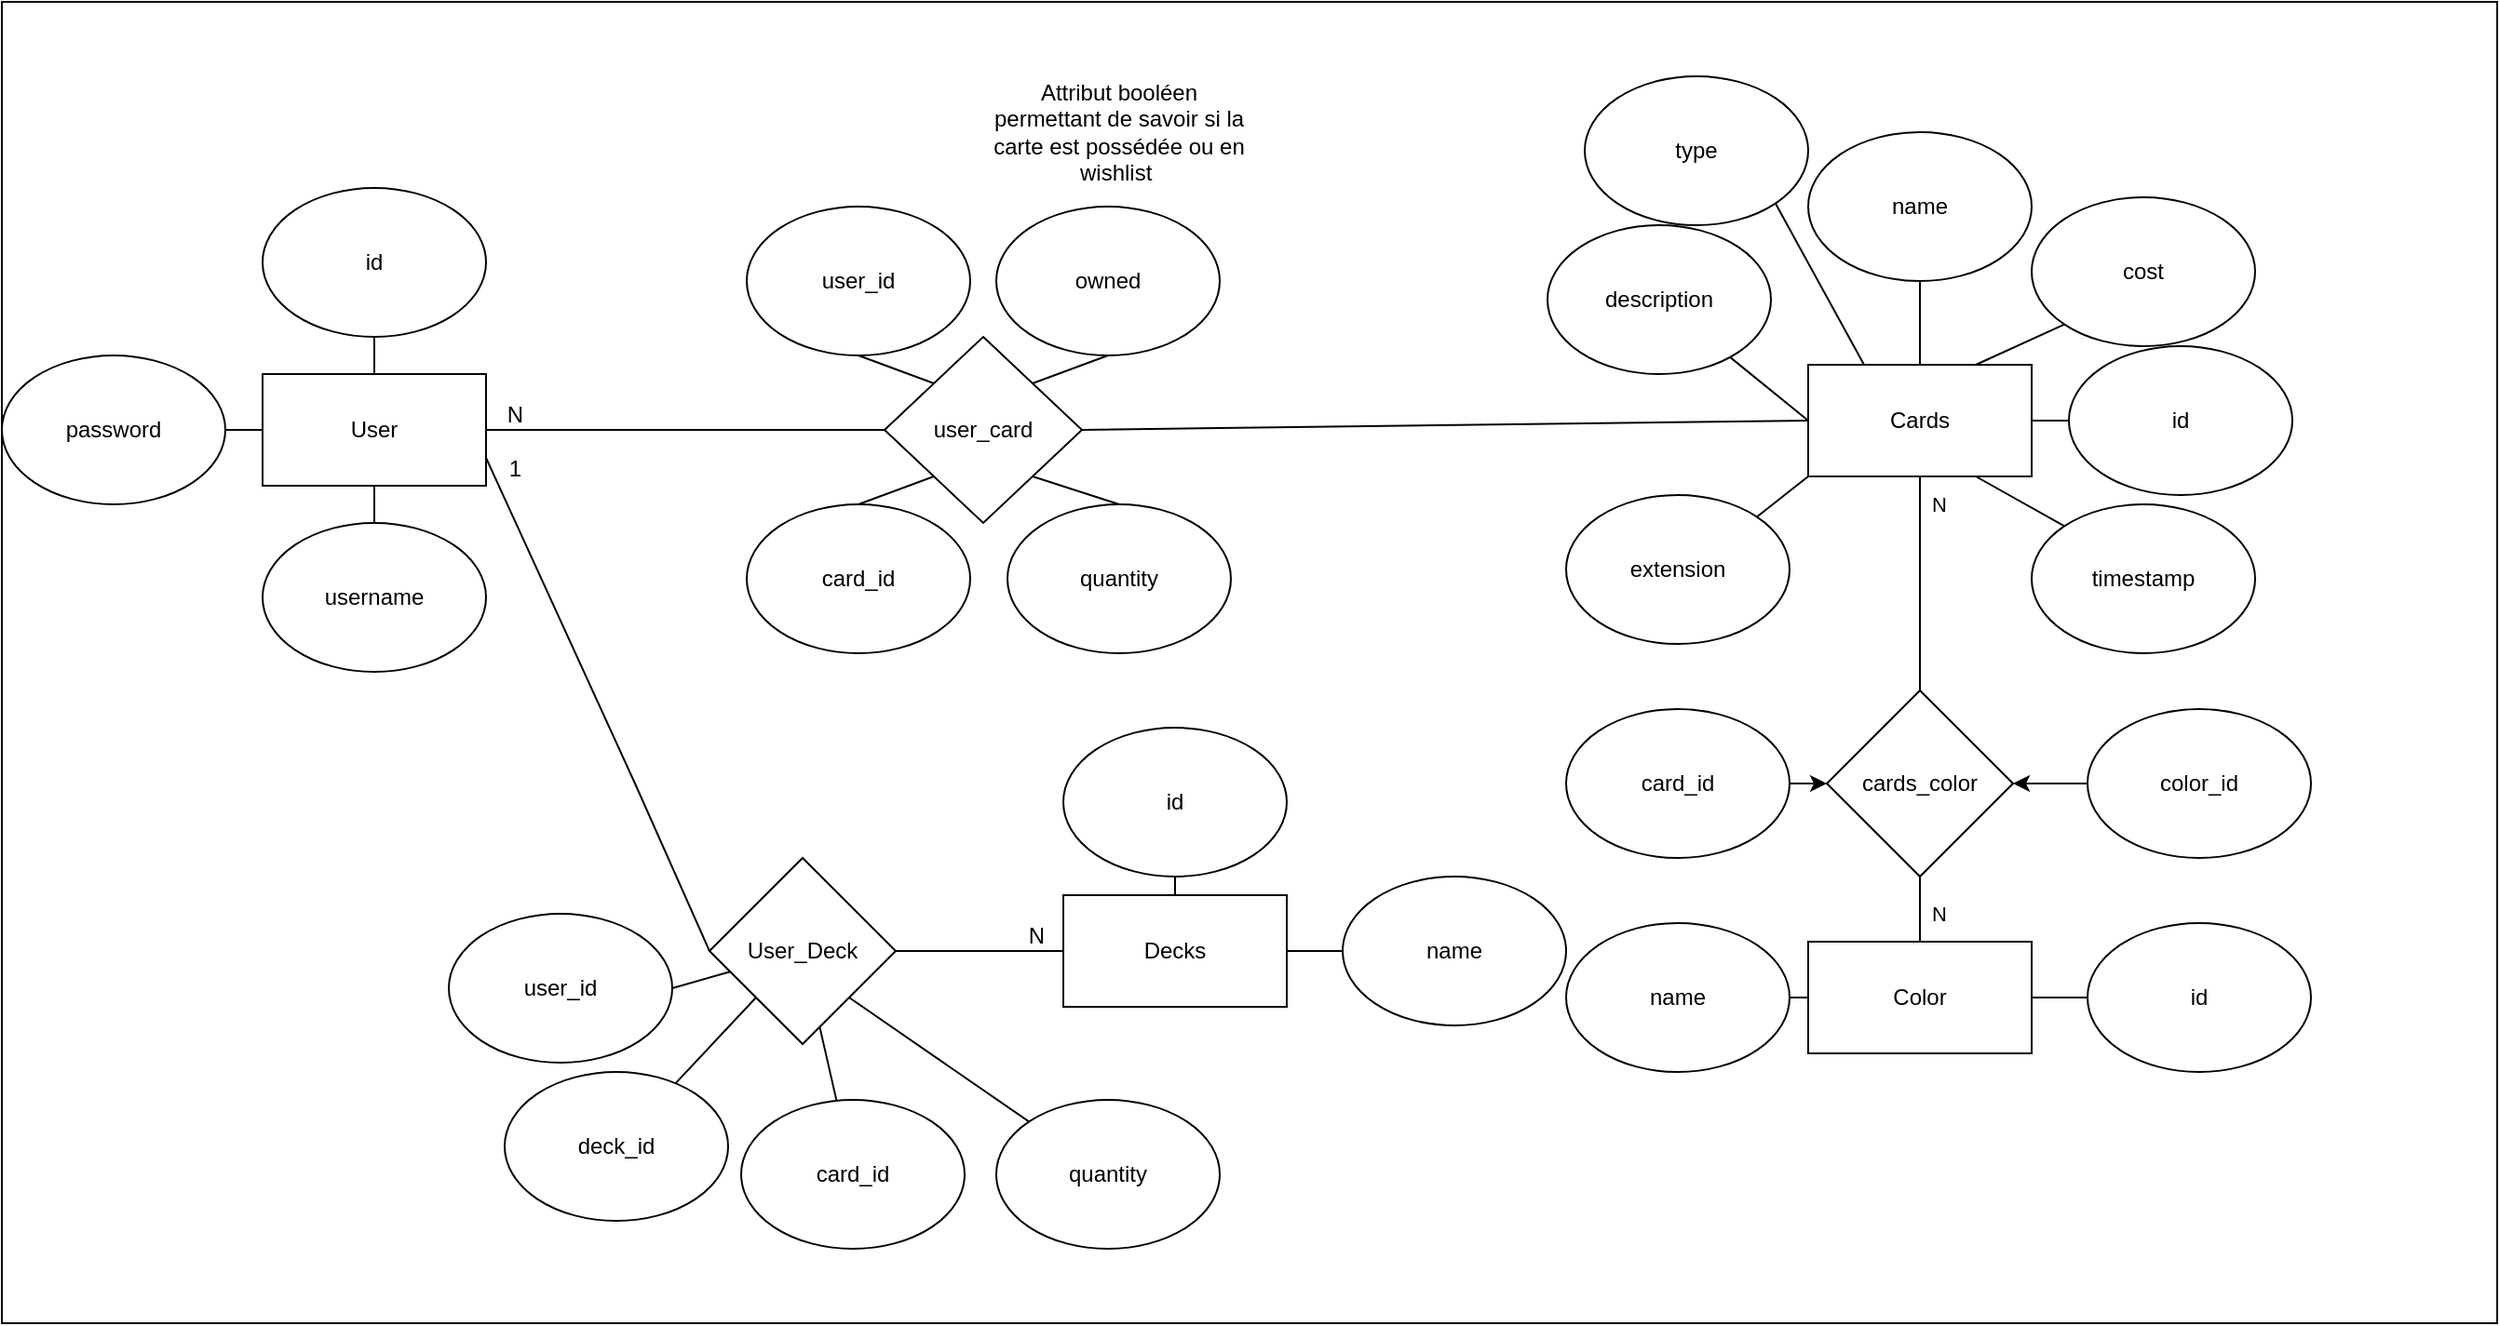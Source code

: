 <mxfile version="20.0.1"><diagram id="HKSUvyz62qTJNnBPRzKF" name="Page-1"><mxGraphModel dx="2164" dy="3259" grid="1" gridSize="10" guides="1" tooltips="1" connect="1" arrows="1" fold="1" page="1" pageScale="1" pageWidth="827" pageHeight="1169" math="0" shadow="0"><root><mxCell id="0"/><mxCell id="1" parent="0"/><mxCell id="3y79M3cKuSuA6QhTVDhb-1" value="" style="rounded=0;whiteSpace=wrap;html=1;hachureGap=4;" vertex="1" parent="1"><mxGeometry x="-150" y="-70" width="1340" height="710" as="geometry"/></mxCell><mxCell id="zZBhexE6LtIUCqZjKTa4-1" value="User" style="rounded=0;whiteSpace=wrap;html=1;" parent="1" vertex="1"><mxGeometry x="-10" y="130" width="120" height="60" as="geometry"/></mxCell><mxCell id="zZBhexE6LtIUCqZjKTa4-3" value="Decks" style="rounded=0;whiteSpace=wrap;html=1;" parent="1" vertex="1"><mxGeometry x="420" y="410" width="120" height="60" as="geometry"/></mxCell><mxCell id="zZBhexE6LtIUCqZjKTa4-5" value="id" style="ellipse;whiteSpace=wrap;html=1;" parent="1" vertex="1"><mxGeometry x="-10" y="30" width="120" height="80" as="geometry"/></mxCell><mxCell id="zZBhexE6LtIUCqZjKTa4-6" value="username" style="ellipse;whiteSpace=wrap;html=1;" parent="1" vertex="1"><mxGeometry x="-10" y="210" width="120" height="80" as="geometry"/></mxCell><mxCell id="zZBhexE6LtIUCqZjKTa4-7" value="password" style="ellipse;whiteSpace=wrap;html=1;" parent="1" vertex="1"><mxGeometry x="-150" y="120" width="120" height="80" as="geometry"/></mxCell><mxCell id="zZBhexE6LtIUCqZjKTa4-8" value="user_id" style="ellipse;whiteSpace=wrap;html=1;" parent="1" vertex="1"><mxGeometry x="250" y="40" width="120" height="80" as="geometry"/></mxCell><mxCell id="zZBhexE6LtIUCqZjKTa4-9" value="card_id" style="ellipse;whiteSpace=wrap;html=1;" parent="1" vertex="1"><mxGeometry x="250" y="200" width="120" height="80" as="geometry"/></mxCell><mxCell id="zZBhexE6LtIUCqZjKTa4-10" value="quantity" style="ellipse;whiteSpace=wrap;html=1;" parent="1" vertex="1"><mxGeometry x="390" y="200" width="120" height="80" as="geometry"/></mxCell><mxCell id="uM3jgVpM8qWstJ5vYPEy-3" value="id" style="ellipse;whiteSpace=wrap;html=1;" parent="1" vertex="1"><mxGeometry x="420" y="320" width="120" height="80" as="geometry"/></mxCell><mxCell id="uM3jgVpM8qWstJ5vYPEy-4" value="name" style="ellipse;whiteSpace=wrap;html=1;" parent="1" vertex="1"><mxGeometry x="570" y="400" width="120" height="80" as="geometry"/></mxCell><mxCell id="uM3jgVpM8qWstJ5vYPEy-12" value="deck_id" style="ellipse;whiteSpace=wrap;html=1;" parent="1" vertex="1"><mxGeometry x="120" y="505" width="120" height="80" as="geometry"/></mxCell><mxCell id="uM3jgVpM8qWstJ5vYPEy-13" value="card_id" style="ellipse;whiteSpace=wrap;html=1;" parent="1" vertex="1"><mxGeometry x="247" y="520" width="120" height="80" as="geometry"/></mxCell><mxCell id="uM3jgVpM8qWstJ5vYPEy-14" value="quantity" style="ellipse;whiteSpace=wrap;html=1;" parent="1" vertex="1"><mxGeometry x="384" y="520" width="120" height="80" as="geometry"/></mxCell><mxCell id="SDSq_9yRI880q0R7eKPn-1" value="owned" style="ellipse;whiteSpace=wrap;html=1;" parent="1" vertex="1"><mxGeometry x="384" y="40" width="120" height="80" as="geometry"/></mxCell><mxCell id="SDSq_9yRI880q0R7eKPn-2" value="Attribut booléen permettant de savoir si la carte est possédée ou en wishlist&amp;nbsp;" style="text;html=1;strokeColor=none;fillColor=none;align=center;verticalAlign=middle;whiteSpace=wrap;rounded=0;" parent="1" vertex="1"><mxGeometry x="380" y="-40" width="140" height="80" as="geometry"/></mxCell><mxCell id="SDSq_9yRI880q0R7eKPn-5" value="" style="endArrow=none;html=1;rounded=0;entryX=0.5;entryY=1;entryDx=0;entryDy=0;exitX=0.5;exitY=0;exitDx=0;exitDy=0;" parent="1" source="zZBhexE6LtIUCqZjKTa4-1" target="zZBhexE6LtIUCqZjKTa4-5" edge="1"><mxGeometry width="50" height="50" relative="1" as="geometry"><mxPoint x="400" y="270" as="sourcePoint"/><mxPoint x="450" y="220" as="targetPoint"/></mxGeometry></mxCell><mxCell id="SDSq_9yRI880q0R7eKPn-6" value="" style="endArrow=none;html=1;rounded=0;entryX=1;entryY=0.5;entryDx=0;entryDy=0;exitX=0;exitY=0.5;exitDx=0;exitDy=0;" parent="1" source="zZBhexE6LtIUCqZjKTa4-1" target="zZBhexE6LtIUCqZjKTa4-7" edge="1"><mxGeometry width="50" height="50" relative="1" as="geometry"><mxPoint x="410.0" y="280" as="sourcePoint"/><mxPoint x="460.0" y="230" as="targetPoint"/></mxGeometry></mxCell><mxCell id="SDSq_9yRI880q0R7eKPn-7" value="" style="endArrow=none;html=1;rounded=0;entryX=0.5;entryY=1;entryDx=0;entryDy=0;exitX=0.5;exitY=0;exitDx=0;exitDy=0;" parent="1" source="zZBhexE6LtIUCqZjKTa4-6" target="zZBhexE6LtIUCqZjKTa4-1" edge="1"><mxGeometry width="50" height="50" relative="1" as="geometry"><mxPoint x="420.0" y="290" as="sourcePoint"/><mxPoint x="470.0" y="240" as="targetPoint"/></mxGeometry></mxCell><mxCell id="SDSq_9yRI880q0R7eKPn-9" value="user_card" style="rhombus;whiteSpace=wrap;html=1;" parent="1" vertex="1"><mxGeometry x="324" y="110" width="106" height="100" as="geometry"/></mxCell><mxCell id="SDSq_9yRI880q0R7eKPn-10" value="" style="endArrow=none;html=1;rounded=0;entryX=0.5;entryY=1;entryDx=0;entryDy=0;exitX=0;exitY=0;exitDx=0;exitDy=0;" parent="1" source="SDSq_9yRI880q0R7eKPn-9" target="zZBhexE6LtIUCqZjKTa4-8" edge="1"><mxGeometry width="50" height="50" relative="1" as="geometry"><mxPoint x="520.0" y="370" as="sourcePoint"/><mxPoint x="570.0" y="320" as="targetPoint"/></mxGeometry></mxCell><mxCell id="SDSq_9yRI880q0R7eKPn-11" value="" style="endArrow=none;html=1;rounded=0;entryX=0.5;entryY=1;entryDx=0;entryDy=0;exitX=1;exitY=0;exitDx=0;exitDy=0;" parent="1" source="SDSq_9yRI880q0R7eKPn-9" target="SDSq_9yRI880q0R7eKPn-1" edge="1"><mxGeometry width="50" height="50" relative="1" as="geometry"><mxPoint x="530.0" y="380" as="sourcePoint"/><mxPoint x="580.0" y="330" as="targetPoint"/></mxGeometry></mxCell><mxCell id="SDSq_9yRI880q0R7eKPn-12" value="" style="endArrow=none;html=1;rounded=0;entryX=0;entryY=1;entryDx=0;entryDy=0;exitX=0.5;exitY=0;exitDx=0;exitDy=0;" parent="1" source="zZBhexE6LtIUCqZjKTa4-9" target="SDSq_9yRI880q0R7eKPn-9" edge="1"><mxGeometry width="50" height="50" relative="1" as="geometry"><mxPoint x="540.0" y="390" as="sourcePoint"/><mxPoint x="590.0" y="340" as="targetPoint"/></mxGeometry></mxCell><mxCell id="SDSq_9yRI880q0R7eKPn-13" value="" style="endArrow=none;html=1;rounded=0;entryX=1;entryY=1;entryDx=0;entryDy=0;exitX=0.5;exitY=0;exitDx=0;exitDy=0;" parent="1" source="zZBhexE6LtIUCqZjKTa4-10" target="SDSq_9yRI880q0R7eKPn-9" edge="1"><mxGeometry width="50" height="50" relative="1" as="geometry"><mxPoint x="550.0" y="400" as="sourcePoint"/><mxPoint x="600.0" y="350" as="targetPoint"/></mxGeometry></mxCell><mxCell id="SDSq_9yRI880q0R7eKPn-15" value="" style="endArrow=none;html=1;rounded=0;entryX=0;entryY=1;entryDx=0;entryDy=0;" parent="1" source="uM3jgVpM8qWstJ5vYPEy-12" target="SDSq_9yRI880q0R7eKPn-21" edge="1"><mxGeometry width="50" height="50" relative="1" as="geometry"><mxPoint x="340.0" y="510" as="sourcePoint"/><mxPoint x="220.0" y="485" as="targetPoint"/></mxGeometry></mxCell><mxCell id="SDSq_9yRI880q0R7eKPn-16" value="" style="endArrow=none;html=1;rounded=0;" parent="1" source="uM3jgVpM8qWstJ5vYPEy-13" target="SDSq_9yRI880q0R7eKPn-21" edge="1"><mxGeometry width="50" height="50" relative="1" as="geometry"><mxPoint x="350.0" y="520" as="sourcePoint"/><mxPoint x="280.0" y="500" as="targetPoint"/></mxGeometry></mxCell><mxCell id="SDSq_9yRI880q0R7eKPn-17" value="" style="endArrow=none;html=1;rounded=0;entryX=1;entryY=1;entryDx=0;entryDy=0;exitX=0;exitY=0;exitDx=0;exitDy=0;" parent="1" source="uM3jgVpM8qWstJ5vYPEy-14" target="SDSq_9yRI880q0R7eKPn-21" edge="1"><mxGeometry width="50" height="50" relative="1" as="geometry"><mxPoint x="360.0" y="530" as="sourcePoint"/><mxPoint x="340.0" y="470" as="targetPoint"/></mxGeometry></mxCell><mxCell id="SDSq_9yRI880q0R7eKPn-18" value="" style="endArrow=none;html=1;rounded=0;entryX=0.5;entryY=1;entryDx=0;entryDy=0;exitX=0.5;exitY=0;exitDx=0;exitDy=0;" parent="1" source="zZBhexE6LtIUCqZjKTa4-3" target="uM3jgVpM8qWstJ5vYPEy-3" edge="1"><mxGeometry width="50" height="50" relative="1" as="geometry"><mxPoint x="280.0" y="575" as="sourcePoint"/><mxPoint x="330.0" y="525" as="targetPoint"/></mxGeometry></mxCell><mxCell id="SDSq_9yRI880q0R7eKPn-19" value="" style="endArrow=none;html=1;rounded=0;entryX=0;entryY=0.5;entryDx=0;entryDy=0;exitX=1;exitY=0.5;exitDx=0;exitDy=0;" parent="1" source="zZBhexE6LtIUCqZjKTa4-3" target="uM3jgVpM8qWstJ5vYPEy-4" edge="1"><mxGeometry width="50" height="50" relative="1" as="geometry"><mxPoint x="290.0" y="585" as="sourcePoint"/><mxPoint x="340.0" y="535" as="targetPoint"/></mxGeometry></mxCell><mxCell id="SDSq_9yRI880q0R7eKPn-21" value="User_Deck" style="rhombus;whiteSpace=wrap;html=1;" parent="1" vertex="1"><mxGeometry x="230" y="390" width="100" height="100" as="geometry"/></mxCell><mxCell id="SDSq_9yRI880q0R7eKPn-35" value="" style="endArrow=none;html=1;rounded=0;exitX=0;exitY=0.5;exitDx=0;exitDy=0;entryX=1;entryY=0.5;entryDx=0;entryDy=0;" parent="1" source="SDSq_9yRI880q0R7eKPn-9" target="zZBhexE6LtIUCqZjKTa4-1" edge="1"><mxGeometry relative="1" as="geometry"><mxPoint x="470" y="330" as="sourcePoint"/><mxPoint x="630" y="330" as="targetPoint"/></mxGeometry></mxCell><mxCell id="SDSq_9yRI880q0R7eKPn-36" value="N" style="resizable=0;html=1;align=right;verticalAlign=bottom;" parent="SDSq_9yRI880q0R7eKPn-35" connectable="0" vertex="1"><mxGeometry x="1" relative="1" as="geometry"><mxPoint x="20" as="offset"/></mxGeometry></mxCell><mxCell id="SDSq_9yRI880q0R7eKPn-37" value="user_id" style="ellipse;whiteSpace=wrap;html=1;" parent="1" vertex="1"><mxGeometry x="90" y="420" width="120" height="80" as="geometry"/></mxCell><mxCell id="SDSq_9yRI880q0R7eKPn-39" value="" style="endArrow=none;html=1;rounded=0;exitX=1;exitY=0.5;exitDx=0;exitDy=0;" parent="1" source="SDSq_9yRI880q0R7eKPn-37" target="SDSq_9yRI880q0R7eKPn-21" edge="1"><mxGeometry width="50" height="50" relative="1" as="geometry"><mxPoint x="192.977" y="522.087" as="sourcePoint"/><mxPoint x="265" y="475" as="targetPoint"/></mxGeometry></mxCell><mxCell id="SDSq_9yRI880q0R7eKPn-40" value="" style="endArrow=none;html=1;rounded=0;entryX=0;entryY=0.5;entryDx=0;entryDy=0;exitX=1;exitY=0.5;exitDx=0;exitDy=0;" parent="1" source="SDSq_9yRI880q0R7eKPn-21" target="zZBhexE6LtIUCqZjKTa4-3" edge="1"><mxGeometry relative="1" as="geometry"><mxPoint x="-210" y="480" as="sourcePoint"/><mxPoint x="-50" y="480" as="targetPoint"/></mxGeometry></mxCell><mxCell id="SDSq_9yRI880q0R7eKPn-41" value="N" style="resizable=0;html=1;align=right;verticalAlign=bottom;" parent="SDSq_9yRI880q0R7eKPn-40" connectable="0" vertex="1"><mxGeometry x="1" relative="1" as="geometry"><mxPoint x="-10" as="offset"/></mxGeometry></mxCell><mxCell id="sVUnKzmDD5O4Jh-peu3N-1" value="" style="endArrow=none;html=1;rounded=0;entryX=1;entryY=0.75;entryDx=0;entryDy=0;exitX=0;exitY=0.5;exitDx=0;exitDy=0;" parent="1" source="SDSq_9yRI880q0R7eKPn-21" target="zZBhexE6LtIUCqZjKTa4-1" edge="1"><mxGeometry relative="1" as="geometry"><mxPoint x="340" y="360" as="sourcePoint"/><mxPoint x="500" y="360" as="targetPoint"/><Array as="points"><mxPoint x="190" y="350"/></Array></mxGeometry></mxCell><mxCell id="sVUnKzmDD5O4Jh-peu3N-2" value="1" style="resizable=0;html=1;align=right;verticalAlign=bottom;" parent="sVUnKzmDD5O4Jh-peu3N-1" connectable="0" vertex="1"><mxGeometry x="1" relative="1" as="geometry"><mxPoint x="20" y="15" as="offset"/></mxGeometry></mxCell><mxCell id="4IHgryuS3Gbjjm-1ZO2m-1" value="Cards" style="rounded=0;whiteSpace=wrap;html=1;" parent="1" vertex="1"><mxGeometry x="820" y="125" width="120" height="60" as="geometry"/></mxCell><mxCell id="4IHgryuS3Gbjjm-1ZO2m-2" value="id" style="ellipse;whiteSpace=wrap;html=1;" parent="1" vertex="1"><mxGeometry x="960" y="115" width="120" height="80" as="geometry"/></mxCell><mxCell id="4IHgryuS3Gbjjm-1ZO2m-4" value="name" style="ellipse;whiteSpace=wrap;html=1;" parent="1" vertex="1"><mxGeometry x="820" width="120" height="80" as="geometry"/></mxCell><mxCell id="4IHgryuS3Gbjjm-1ZO2m-5" value="extension" style="ellipse;whiteSpace=wrap;html=1;" parent="1" vertex="1"><mxGeometry x="690" y="195" width="120" height="80" as="geometry"/></mxCell><mxCell id="4IHgryuS3Gbjjm-1ZO2m-6" value="description" style="ellipse;whiteSpace=wrap;html=1;" parent="1" vertex="1"><mxGeometry x="680" y="50" width="120" height="80" as="geometry"/></mxCell><mxCell id="4IHgryuS3Gbjjm-1ZO2m-7" value="type" style="ellipse;whiteSpace=wrap;html=1;" parent="1" vertex="1"><mxGeometry x="700" y="-30" width="120" height="80" as="geometry"/></mxCell><mxCell id="4IHgryuS3Gbjjm-1ZO2m-8" value="cost" style="ellipse;whiteSpace=wrap;html=1;" parent="1" vertex="1"><mxGeometry x="940" y="35" width="120" height="80" as="geometry"/></mxCell><mxCell id="4IHgryuS3Gbjjm-1ZO2m-10" value="" style="endArrow=none;html=1;rounded=0;entryX=1;entryY=1;entryDx=0;entryDy=0;exitX=0.25;exitY=0;exitDx=0;exitDy=0;" parent="1" source="4IHgryuS3Gbjjm-1ZO2m-1" target="4IHgryuS3Gbjjm-1ZO2m-7" edge="1"><mxGeometry width="50" height="50" relative="1" as="geometry"><mxPoint x="248.364" y="290.417" as="sourcePoint"/><mxPoint x="239.184" y="250.816" as="targetPoint"/></mxGeometry></mxCell><mxCell id="4IHgryuS3Gbjjm-1ZO2m-11" value="" style="endArrow=none;html=1;rounded=0;entryX=0;entryY=1;entryDx=0;entryDy=0;exitX=0.75;exitY=0;exitDx=0;exitDy=0;" parent="1" source="4IHgryuS3Gbjjm-1ZO2m-1" target="4IHgryuS3Gbjjm-1ZO2m-8" edge="1"><mxGeometry width="50" height="50" relative="1" as="geometry"><mxPoint x="258.364" y="300.417" as="sourcePoint"/><mxPoint x="249.184" y="260.816" as="targetPoint"/></mxGeometry></mxCell><mxCell id="4IHgryuS3Gbjjm-1ZO2m-12" value="" style="endArrow=none;html=1;rounded=0;entryX=0;entryY=0.5;entryDx=0;entryDy=0;" parent="1" source="4IHgryuS3Gbjjm-1ZO2m-6" target="4IHgryuS3Gbjjm-1ZO2m-1" edge="1"><mxGeometry width="50" height="50" relative="1" as="geometry"><mxPoint x="268.364" y="310.417" as="sourcePoint"/><mxPoint x="259.184" y="270.816" as="targetPoint"/></mxGeometry></mxCell><mxCell id="4IHgryuS3Gbjjm-1ZO2m-13" value="" style="endArrow=none;html=1;rounded=0;entryX=0;entryY=1;entryDx=0;entryDy=0;exitX=1;exitY=0;exitDx=0;exitDy=0;" parent="1" source="4IHgryuS3Gbjjm-1ZO2m-5" target="4IHgryuS3Gbjjm-1ZO2m-1" edge="1"><mxGeometry width="50" height="50" relative="1" as="geometry"><mxPoint x="278.364" y="320.417" as="sourcePoint"/><mxPoint x="269.184" y="280.816" as="targetPoint"/></mxGeometry></mxCell><mxCell id="4IHgryuS3Gbjjm-1ZO2m-16" value="" style="endArrow=none;html=1;rounded=0;entryX=0;entryY=0.5;entryDx=0;entryDy=0;exitX=1;exitY=0.5;exitDx=0;exitDy=0;" parent="1" source="4IHgryuS3Gbjjm-1ZO2m-1" target="4IHgryuS3Gbjjm-1ZO2m-2" edge="1"><mxGeometry width="50" height="50" relative="1" as="geometry"><mxPoint x="308.364" y="350.417" as="sourcePoint"/><mxPoint x="299.184" y="310.816" as="targetPoint"/></mxGeometry></mxCell><mxCell id="xN6kG1iZgY-u8IbBs0i8-1" value="timestamp" style="ellipse;whiteSpace=wrap;html=1;" parent="1" vertex="1"><mxGeometry x="940" y="200" width="120" height="80" as="geometry"/></mxCell><mxCell id="xN6kG1iZgY-u8IbBs0i8-3" value="" style="endArrow=none;html=1;rounded=0;entryX=0.75;entryY=1;entryDx=0;entryDy=0;exitX=0;exitY=0;exitDx=0;exitDy=0;" parent="1" source="xN6kG1iZgY-u8IbBs0i8-1" target="4IHgryuS3Gbjjm-1ZO2m-1" edge="1"><mxGeometry width="50" height="50" relative="1" as="geometry"><mxPoint x="890" y="240" as="sourcePoint"/><mxPoint x="890" y="195" as="targetPoint"/></mxGeometry></mxCell><mxCell id="xN6kG1iZgY-u8IbBs0i8-24" value="cards_color" style="rhombus;whiteSpace=wrap;html=1;" parent="1" vertex="1"><mxGeometry x="830" y="300" width="100" height="100" as="geometry"/></mxCell><mxCell id="xN6kG1iZgY-u8IbBs0i8-25" value="Color" style="rounded=0;whiteSpace=wrap;html=1;" parent="1" vertex="1"><mxGeometry x="820" y="435" width="120" height="60" as="geometry"/></mxCell><mxCell id="xN6kG1iZgY-u8IbBs0i8-26" style="edgeStyle=orthogonalEdgeStyle;rounded=0;orthogonalLoop=1;jettySize=auto;html=1;exitX=1;exitY=0.5;exitDx=0;exitDy=0;entryX=0;entryY=0.5;entryDx=0;entryDy=0;" parent="1" source="xN6kG1iZgY-u8IbBs0i8-27" edge="1"><mxGeometry relative="1" as="geometry"><mxPoint x="830" y="350" as="targetPoint"/></mxGeometry></mxCell><mxCell id="xN6kG1iZgY-u8IbBs0i8-27" value="card_id" style="ellipse;whiteSpace=wrap;html=1;" parent="1" vertex="1"><mxGeometry x="690" y="310" width="120" height="80" as="geometry"/></mxCell><mxCell id="xN6kG1iZgY-u8IbBs0i8-28" style="edgeStyle=orthogonalEdgeStyle;rounded=0;orthogonalLoop=1;jettySize=auto;html=1;exitX=0;exitY=0.5;exitDx=0;exitDy=0;entryX=1;entryY=0.5;entryDx=0;entryDy=0;" parent="1" source="xN6kG1iZgY-u8IbBs0i8-29" edge="1"><mxGeometry relative="1" as="geometry"><mxPoint x="930" y="350" as="targetPoint"/></mxGeometry></mxCell><mxCell id="xN6kG1iZgY-u8IbBs0i8-29" value="color_id" style="ellipse;whiteSpace=wrap;html=1;" parent="1" vertex="1"><mxGeometry x="970" y="310" width="120" height="80" as="geometry"/></mxCell><mxCell id="xN6kG1iZgY-u8IbBs0i8-32" value="name" style="ellipse;whiteSpace=wrap;html=1;" parent="1" vertex="1"><mxGeometry x="690" y="425" width="120" height="80" as="geometry"/></mxCell><mxCell id="xN6kG1iZgY-u8IbBs0i8-33" value="id" style="ellipse;whiteSpace=wrap;html=1;" parent="1" vertex="1"><mxGeometry x="970" y="425" width="120" height="80" as="geometry"/></mxCell><mxCell id="xN6kG1iZgY-u8IbBs0i8-34" value="" style="endArrow=none;html=1;rounded=0;entryX=0;entryY=0.5;entryDx=0;entryDy=0;exitX=1;exitY=0.5;exitDx=0;exitDy=0;" parent="1" source="xN6kG1iZgY-u8IbBs0i8-32" target="xN6kG1iZgY-u8IbBs0i8-25" edge="1"><mxGeometry width="50" height="50" relative="1" as="geometry"><mxPoint x="450" y="565" as="sourcePoint"/><mxPoint x="500" y="515" as="targetPoint"/></mxGeometry></mxCell><mxCell id="xN6kG1iZgY-u8IbBs0i8-35" value="" style="endArrow=none;html=1;rounded=0;exitX=0;exitY=0.5;exitDx=0;exitDy=0;" parent="1" source="xN6kG1iZgY-u8IbBs0i8-33" edge="1"><mxGeometry width="50" height="50" relative="1" as="geometry"><mxPoint x="820" y="475" as="sourcePoint"/><mxPoint x="950" y="465" as="targetPoint"/><Array as="points"><mxPoint x="940" y="465"/></Array></mxGeometry></mxCell><mxCell id="xN6kG1iZgY-u8IbBs0i8-36" value="" style="endArrow=none;html=1;rounded=0;exitX=0.5;exitY=0;exitDx=0;exitDy=0;" parent="1" source="4IHgryuS3Gbjjm-1ZO2m-1" edge="1"><mxGeometry width="50" height="50" relative="1" as="geometry"><mxPoint x="830" y="130" as="sourcePoint"/><mxPoint x="880" y="80" as="targetPoint"/></mxGeometry></mxCell><mxCell id="xN6kG1iZgY-u8IbBs0i8-42" value="" style="endArrow=none;html=1;rounded=0;exitX=1;exitY=0.5;exitDx=0;exitDy=0;entryX=0;entryY=0.5;entryDx=0;entryDy=0;" parent="1" source="SDSq_9yRI880q0R7eKPn-9" target="4IHgryuS3Gbjjm-1ZO2m-1" edge="1"><mxGeometry width="50" height="50" relative="1" as="geometry"><mxPoint x="430" y="180" as="sourcePoint"/><mxPoint x="480" y="130" as="targetPoint"/></mxGeometry></mxCell><mxCell id="3y79M3cKuSuA6QhTVDhb-7" value="N" style="endArrow=none;html=1;rounded=0;exitX=0.5;exitY=0;exitDx=0;exitDy=0;entryX=0.5;entryY=1;entryDx=0;entryDy=0;" edge="1" parent="1" source="xN6kG1iZgY-u8IbBs0i8-24" target="4IHgryuS3Gbjjm-1ZO2m-1"><mxGeometry x="0.739" y="-10" width="50" height="50" relative="1" as="geometry"><mxPoint x="440.0" y="170" as="sourcePoint"/><mxPoint x="830" y="165" as="targetPoint"/><mxPoint as="offset"/></mxGeometry></mxCell><mxCell id="3y79M3cKuSuA6QhTVDhb-8" value="N" style="endArrow=none;html=1;rounded=0;exitX=0.5;exitY=0;exitDx=0;exitDy=0;entryX=0.5;entryY=1;entryDx=0;entryDy=0;" edge="1" parent="1" source="xN6kG1iZgY-u8IbBs0i8-25" target="xN6kG1iZgY-u8IbBs0i8-24"><mxGeometry x="-0.143" y="-10" width="50" height="50" relative="1" as="geometry"><mxPoint x="450.0" y="180" as="sourcePoint"/><mxPoint x="840" y="175" as="targetPoint"/><mxPoint as="offset"/></mxGeometry></mxCell></root></mxGraphModel></diagram></mxfile>